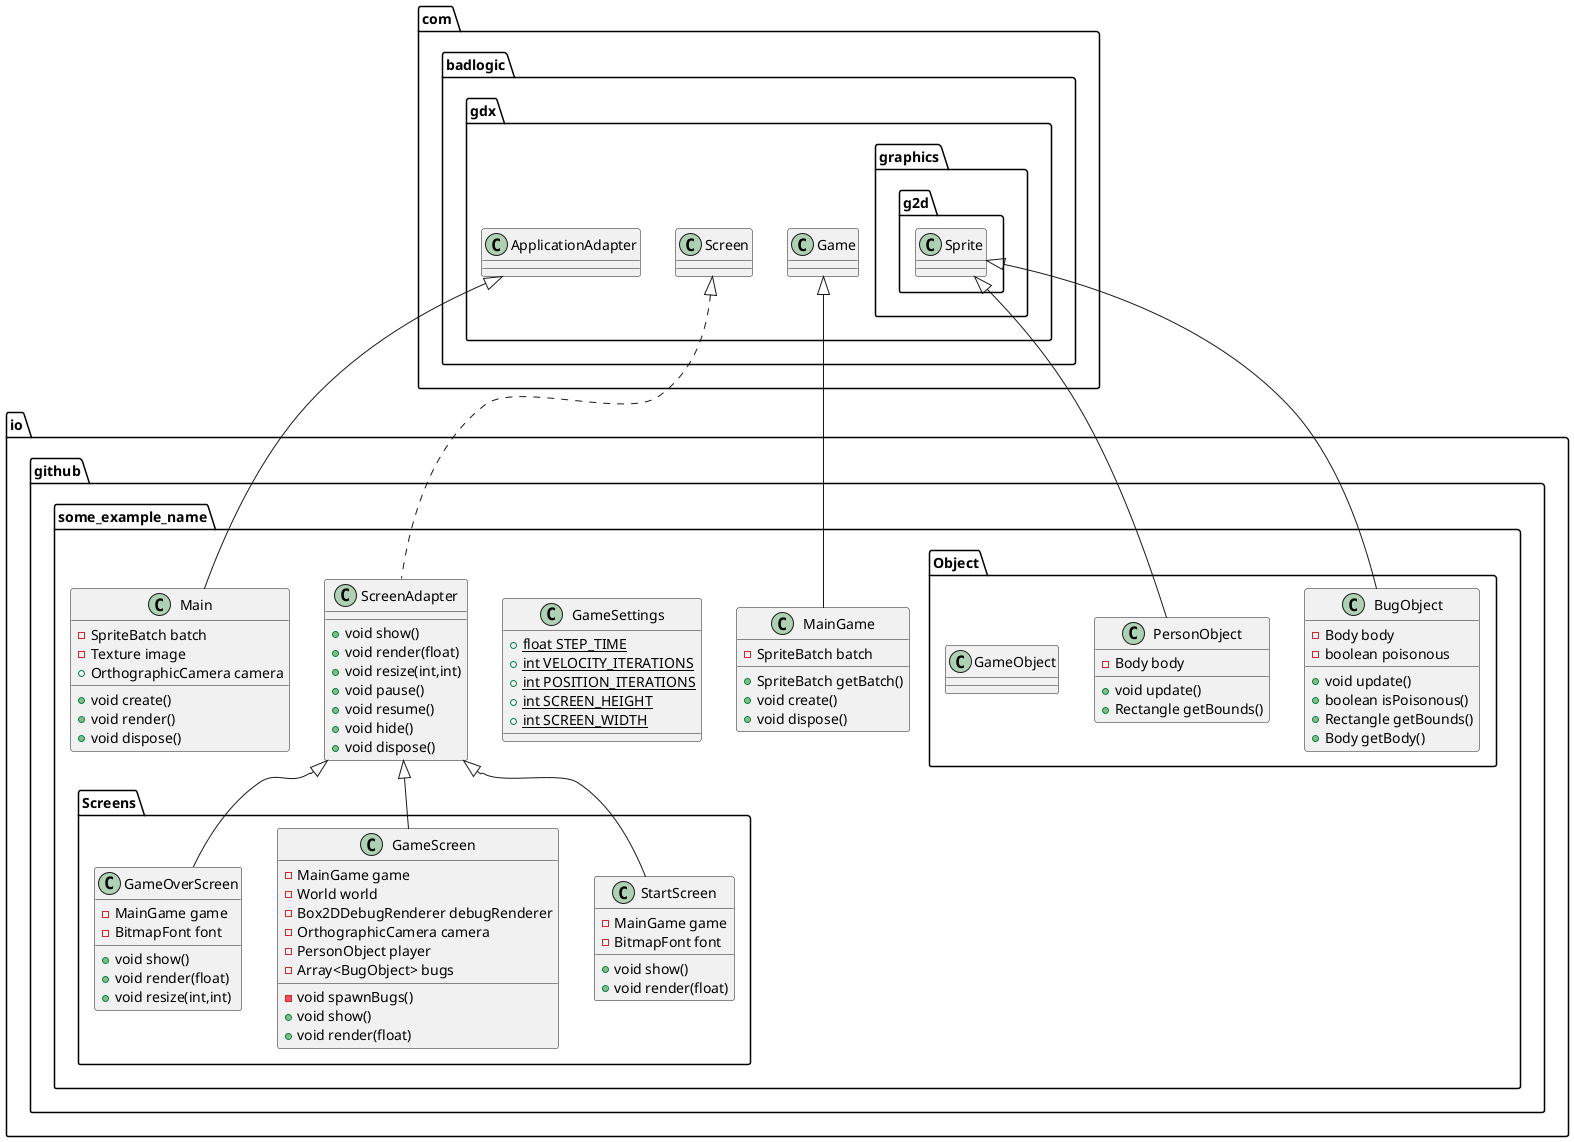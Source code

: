 @startuml

class io.github.some_example_name.MainGame {
- SpriteBatch batch
+ SpriteBatch getBatch()
+ void create()
+ void dispose()
}


class io.github.some_example_name.Screens.StartScreen {
- MainGame game
- BitmapFont font
+ void show()
+ void render(float)
}


class io.github.some_example_name.GameSettings {
+ {static} float STEP_TIME
+ {static} int VELOCITY_ITERATIONS
+ {static} int POSITION_ITERATIONS
+ {static} int SCREEN_HEIGHT
+ {static} int SCREEN_WIDTH
}

class io.github.some_example_name.Object.BugObject {
- Body body
- boolean poisonous
+ void update()
+ boolean isPoisonous()
+ Rectangle getBounds()
+ Body getBody()
}


class io.github.some_example_name.Object.PersonObject {
- Body body
+ void update()
+ Rectangle getBounds()
}


class io.github.some_example_name.Screens.GameScreen {
- MainGame game
- World world
- Box2DDebugRenderer debugRenderer
- OrthographicCamera camera
- PersonObject player
- Array<BugObject> bugs
- void spawnBugs()
+ void show()
+ void render(float)
}


class io.github.some_example_name.Object.GameObject {
}
class io.github.some_example_name.ScreenAdapter {
+ void show()
+ void render(float)
+ void resize(int,int)
+ void pause()
+ void resume()
+ void hide()
+ void dispose()
}

class io.github.some_example_name.Screens.GameOverScreen {
- MainGame game
- BitmapFont font
+ void show()
+ void render(float)
+ void resize(int,int)
}


class io.github.some_example_name.Main {
- SpriteBatch batch
- Texture image
+ OrthographicCamera camera
+ void create()
+ void render()
+ void dispose()
}




com.badlogic.gdx.Game <|-- io.github.some_example_name.MainGame
io.github.some_example_name.ScreenAdapter <|-- io.github.some_example_name.Screens.StartScreen
com.badlogic.gdx.graphics.g2d.Sprite <|-- io.github.some_example_name.Object.BugObject
com.badlogic.gdx.graphics.g2d.Sprite <|-- io.github.some_example_name.Object.PersonObject
io.github.some_example_name.ScreenAdapter <|-- io.github.some_example_name.Screens.GameScreen
com.badlogic.gdx.Screen <|.. io.github.some_example_name.ScreenAdapter
io.github.some_example_name.ScreenAdapter <|-- io.github.some_example_name.Screens.GameOverScreen
com.badlogic.gdx.ApplicationAdapter <|-- io.github.some_example_name.Main

@enduml
